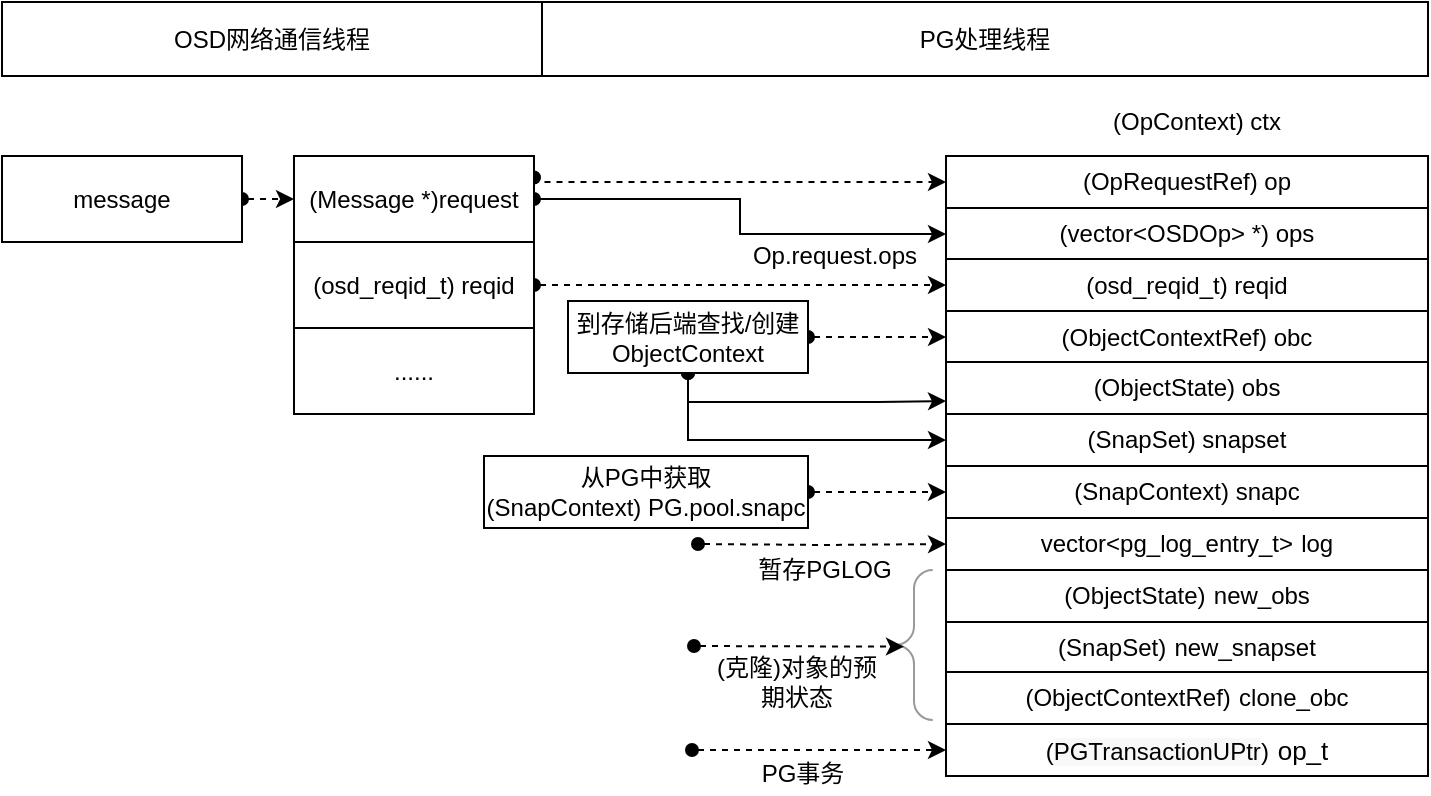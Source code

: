 <mxfile version="13.9.9" type="device"><diagram id="iqFi0hvIn_GNt6suEAxo" name="第 1 页"><mxGraphModel dx="1088" dy="680" grid="0" gridSize="10" guides="1" tooltips="1" connect="1" arrows="1" fold="1" page="1" pageScale="1" pageWidth="827" pageHeight="1169" math="0" shadow="0"><root><mxCell id="0"/><mxCell id="1" parent="0"/><mxCell id="NYkOYlocxctgyxXbPASU-1" value="OSD网络通信线程" style="rounded=0;whiteSpace=wrap;html=1;" parent="1" vertex="1"><mxGeometry x="21" y="181" width="270" height="37" as="geometry"/></mxCell><mxCell id="NYkOYlocxctgyxXbPASU-2" value="PG处理线程" style="rounded=0;whiteSpace=wrap;html=1;" parent="1" vertex="1"><mxGeometry x="291" y="181" width="443" height="37" as="geometry"/></mxCell><mxCell id="NYkOYlocxctgyxXbPASU-17" style="edgeStyle=orthogonalEdgeStyle;rounded=0;orthogonalLoop=1;jettySize=auto;html=1;exitX=1;exitY=0.5;exitDx=0;exitDy=0;entryX=0;entryY=0.5;entryDx=0;entryDy=0;dashed=1;startArrow=oval;startFill=1;endArrow=classic;endFill=1;" parent="1" source="NYkOYlocxctgyxXbPASU-4" target="NYkOYlocxctgyxXbPASU-5" edge="1"><mxGeometry relative="1" as="geometry"/></mxCell><mxCell id="NYkOYlocxctgyxXbPASU-4" value="message" style="rounded=0;whiteSpace=wrap;html=1;" parent="1" vertex="1"><mxGeometry x="21" y="258" width="120" height="43" as="geometry"/></mxCell><mxCell id="NYkOYlocxctgyxXbPASU-12" style="edgeStyle=orthogonalEdgeStyle;rounded=0;orthogonalLoop=1;jettySize=auto;html=1;exitX=1;exitY=0.5;exitDx=0;exitDy=0;startArrow=oval;startFill=1;endArrow=classic;endFill=1;" parent="1" source="NYkOYlocxctgyxXbPASU-5" target="NYkOYlocxctgyxXbPASU-9" edge="1"><mxGeometry relative="1" as="geometry"/></mxCell><mxCell id="NYkOYlocxctgyxXbPASU-14" style="edgeStyle=orthogonalEdgeStyle;rounded=0;orthogonalLoop=1;jettySize=auto;html=1;entryX=0;entryY=0.5;entryDx=0;entryDy=0;dashed=1;startArrow=oval;startFill=1;endArrow=classic;endFill=1;exitX=1;exitY=0.25;exitDx=0;exitDy=0;" parent="1" source="NYkOYlocxctgyxXbPASU-5" target="NYkOYlocxctgyxXbPASU-8" edge="1"><mxGeometry relative="1" as="geometry"><mxPoint x="295" y="271" as="sourcePoint"/><Array as="points"><mxPoint x="287" y="271"/></Array></mxGeometry></mxCell><mxCell id="NYkOYlocxctgyxXbPASU-5" value="(Message *)request" style="rounded=0;whiteSpace=wrap;html=1;" parent="1" vertex="1"><mxGeometry x="167" y="258" width="120" height="43" as="geometry"/></mxCell><mxCell id="NYkOYlocxctgyxXbPASU-13" style="edgeStyle=orthogonalEdgeStyle;rounded=0;orthogonalLoop=1;jettySize=auto;html=1;exitX=1;exitY=0.5;exitDx=0;exitDy=0;entryX=0;entryY=0.5;entryDx=0;entryDy=0;startArrow=oval;startFill=1;endArrow=classic;endFill=1;dashed=1;" parent="1" source="NYkOYlocxctgyxXbPASU-18" target="NYkOYlocxctgyxXbPASU-10" edge="1"><mxGeometry relative="1" as="geometry"><mxPoint x="260" y="469" as="sourcePoint"/></mxGeometry></mxCell><mxCell id="NYkOYlocxctgyxXbPASU-8" value="(OpRequestRef) op" style="rounded=0;whiteSpace=wrap;html=1;" parent="1" vertex="1"><mxGeometry x="493" y="258" width="241" height="26" as="geometry"/></mxCell><mxCell id="NYkOYlocxctgyxXbPASU-9" value="(vector&amp;lt;OSDOp&amp;gt; *) ops" style="rounded=0;whiteSpace=wrap;html=1;" parent="1" vertex="1"><mxGeometry x="493" y="284" width="241" height="26" as="geometry"/></mxCell><mxCell id="NYkOYlocxctgyxXbPASU-10" value="(osd_reqid_t) reqid" style="rounded=0;whiteSpace=wrap;html=1;" parent="1" vertex="1"><mxGeometry x="493" y="309.5" width="241" height="26" as="geometry"/></mxCell><mxCell id="NYkOYlocxctgyxXbPASU-15" value="Op.request.ops" style="text;html=1;strokeColor=none;fillColor=none;align=center;verticalAlign=middle;whiteSpace=wrap;rounded=0;" parent="1" vertex="1"><mxGeometry x="390" y="298" width="95" height="20" as="geometry"/></mxCell><mxCell id="NYkOYlocxctgyxXbPASU-16" value="(ObjectContextRef) obc" style="rounded=0;whiteSpace=wrap;html=1;" parent="1" vertex="1"><mxGeometry x="493" y="335.5" width="241" height="26" as="geometry"/></mxCell><mxCell id="NYkOYlocxctgyxXbPASU-18" value="(osd_reqid_t) reqid" style="rounded=0;whiteSpace=wrap;html=1;" parent="1" vertex="1"><mxGeometry x="167" y="301" width="120" height="43" as="geometry"/></mxCell><mxCell id="NYkOYlocxctgyxXbPASU-19" value="......" style="rounded=0;whiteSpace=wrap;html=1;" parent="1" vertex="1"><mxGeometry x="167" y="344" width="120" height="43" as="geometry"/></mxCell><mxCell id="NYkOYlocxctgyxXbPASU-22" style="edgeStyle=orthogonalEdgeStyle;rounded=0;orthogonalLoop=1;jettySize=auto;html=1;exitX=1;exitY=0.5;exitDx=0;exitDy=0;dashed=1;startArrow=oval;startFill=1;endArrow=classic;endFill=1;" parent="1" source="NYkOYlocxctgyxXbPASU-21" target="NYkOYlocxctgyxXbPASU-16" edge="1"><mxGeometry relative="1" as="geometry"/></mxCell><mxCell id="NYkOYlocxctgyxXbPASU-24" style="edgeStyle=orthogonalEdgeStyle;rounded=0;orthogonalLoop=1;jettySize=auto;html=1;exitX=0.5;exitY=1;exitDx=0;exitDy=0;entryX=0;entryY=0.75;entryDx=0;entryDy=0;startArrow=oval;startFill=1;endArrow=classic;endFill=1;" parent="1" source="NYkOYlocxctgyxXbPASU-21" target="NYkOYlocxctgyxXbPASU-23" edge="1"><mxGeometry relative="1" as="geometry"><Array as="points"><mxPoint x="364" y="381"/><mxPoint x="459" y="381"/></Array></mxGeometry></mxCell><mxCell id="NYkOYlocxctgyxXbPASU-26" style="edgeStyle=orthogonalEdgeStyle;rounded=0;orthogonalLoop=1;jettySize=auto;html=1;exitX=0.5;exitY=1;exitDx=0;exitDy=0;entryX=0;entryY=0.5;entryDx=0;entryDy=0;startArrow=oval;startFill=1;endArrow=classic;endFill=1;" parent="1" source="NYkOYlocxctgyxXbPASU-21" target="NYkOYlocxctgyxXbPASU-25" edge="1"><mxGeometry relative="1" as="geometry"/></mxCell><mxCell id="NYkOYlocxctgyxXbPASU-21" value="到存储后端查找/创建 ObjectContext" style="rounded=0;whiteSpace=wrap;html=1;" parent="1" vertex="1"><mxGeometry x="304" y="330.5" width="120" height="36" as="geometry"/></mxCell><mxCell id="NYkOYlocxctgyxXbPASU-23" value="(ObjectState) obs" style="rounded=0;whiteSpace=wrap;html=1;" parent="1" vertex="1"><mxGeometry x="493" y="361" width="241" height="26" as="geometry"/></mxCell><mxCell id="NYkOYlocxctgyxXbPASU-25" value="(SnapSet) snapset" style="rounded=0;whiteSpace=wrap;html=1;" parent="1" vertex="1"><mxGeometry x="493" y="387" width="241" height="26" as="geometry"/></mxCell><mxCell id="NYkOYlocxctgyxXbPASU-27" value="(SnapContext) snapc" style="rounded=0;whiteSpace=wrap;html=1;" parent="1" vertex="1"><mxGeometry x="493" y="413" width="241" height="26" as="geometry"/></mxCell><mxCell id="NYkOYlocxctgyxXbPASU-29" style="edgeStyle=orthogonalEdgeStyle;rounded=0;orthogonalLoop=1;jettySize=auto;html=1;exitX=1;exitY=0.5;exitDx=0;exitDy=0;entryX=0;entryY=0.5;entryDx=0;entryDy=0;startArrow=oval;startFill=1;endArrow=classic;endFill=1;dashed=1;" parent="1" source="NYkOYlocxctgyxXbPASU-28" target="NYkOYlocxctgyxXbPASU-27" edge="1"><mxGeometry relative="1" as="geometry"/></mxCell><mxCell id="NYkOYlocxctgyxXbPASU-28" value="从PG中获取&lt;br&gt;(SnapContext) PG.pool.snapc" style="rounded=0;whiteSpace=wrap;html=1;" parent="1" vertex="1"><mxGeometry x="262" y="408" width="162" height="36" as="geometry"/></mxCell><mxCell id="NYkOYlocxctgyxXbPASU-30" value="&lt;span style=&quot;text-align: left ; word-spacing: 0.8px&quot;&gt;&lt;font style=&quot;font-size: 12px&quot;&gt;vector&amp;lt;pg_log_entry_t&amp;gt; log&lt;/font&gt;&lt;/span&gt;" style="rounded=0;whiteSpace=wrap;html=1;" parent="1" vertex="1"><mxGeometry x="493" y="439" width="241" height="26" as="geometry"/></mxCell><mxCell id="NYkOYlocxctgyxXbPASU-32" style="edgeStyle=orthogonalEdgeStyle;rounded=0;orthogonalLoop=1;jettySize=auto;html=1;entryX=0;entryY=0.5;entryDx=0;entryDy=0;dashed=1;startArrow=oval;startFill=1;endArrow=classic;endFill=1;" parent="1" target="NYkOYlocxctgyxXbPASU-30" edge="1"><mxGeometry relative="1" as="geometry"><mxPoint x="369" y="452" as="sourcePoint"/></mxGeometry></mxCell><mxCell id="NYkOYlocxctgyxXbPASU-33" value="暂存PGLOG" style="text;html=1;strokeColor=none;fillColor=none;align=center;verticalAlign=middle;whiteSpace=wrap;rounded=0;" parent="1" vertex="1"><mxGeometry x="387" y="455" width="91" height="20" as="geometry"/></mxCell><mxCell id="NYkOYlocxctgyxXbPASU-34" value="&lt;div style=&quot;text-align: left&quot;&gt;&lt;span style=&quot;word-spacing: 0.8px&quot;&gt;(ObjectState) new_obs&lt;/span&gt;&lt;/div&gt;" style="rounded=0;whiteSpace=wrap;html=1;" parent="1" vertex="1"><mxGeometry x="493" y="465" width="241" height="26" as="geometry"/></mxCell><mxCell id="NYkOYlocxctgyxXbPASU-35" value="&lt;span style=&quot;text-align: left ; word-spacing: 0.8px&quot;&gt;&lt;font style=&quot;font-size: 12px&quot;&gt;(SnapSet) new_snapset&lt;/font&gt;&lt;/span&gt;" style="rounded=0;whiteSpace=wrap;html=1;" parent="1" vertex="1"><mxGeometry x="493" y="491" width="241" height="26" as="geometry"/></mxCell><mxCell id="NYkOYlocxctgyxXbPASU-36" value="&lt;span style=&quot;text-align: left ; word-spacing: 0.8px&quot;&gt;&lt;font style=&quot;font-size: 12px&quot;&gt;(ObjectContextRef) clone_obc&lt;/font&gt;&lt;/span&gt;" style="rounded=0;whiteSpace=wrap;html=1;" parent="1" vertex="1"><mxGeometry x="493" y="516" width="241" height="26" as="geometry"/></mxCell><mxCell id="NYkOYlocxctgyxXbPASU-37" value="" style="labelPosition=right;align=left;strokeWidth=1;shape=mxgraph.mockup.markup.curlyBrace;html=1;shadow=0;dashed=0;strokeColor=#999999;direction=north;" parent="1" vertex="1"><mxGeometry x="467" y="465" width="20" height="75" as="geometry"/></mxCell><mxCell id="NYkOYlocxctgyxXbPASU-39" style="edgeStyle=orthogonalEdgeStyle;rounded=0;orthogonalLoop=1;jettySize=auto;html=1;entryX=0.489;entryY=0.25;entryDx=0;entryDy=0;entryPerimeter=0;dashed=1;startArrow=oval;startFill=1;endArrow=classic;endFill=1;" parent="1" target="NYkOYlocxctgyxXbPASU-37" edge="1"><mxGeometry relative="1" as="geometry"><mxPoint x="367" y="503" as="sourcePoint"/><Array as="points"><mxPoint x="367" y="503"/></Array></mxGeometry></mxCell><mxCell id="NYkOYlocxctgyxXbPASU-40" value="(克隆)对象的预期状态" style="text;html=1;strokeColor=none;fillColor=none;align=center;verticalAlign=middle;whiteSpace=wrap;rounded=0;" parent="1" vertex="1"><mxGeometry x="373" y="511" width="91" height="20" as="geometry"/></mxCell><mxCell id="NYkOYlocxctgyxXbPASU-41" value="&lt;font style=&quot;font-size: 12px&quot;&gt;&lt;span style=&quot;text-align: left ; word-spacing: 0.8px&quot;&gt;&lt;font style=&quot;font-size: 12px&quot;&gt;(&lt;/font&gt;&lt;/span&gt;&lt;span style=&quot;text-align: left ; word-spacing: 0.8px ; background-color: rgb(248 , 248 , 248)&quot;&gt;PGTransactionUPtr&lt;/span&gt;&lt;/font&gt;&lt;span style=&quot;text-align: left ; word-spacing: 0.8px&quot;&gt;&lt;font style=&quot;font-size: 12px&quot;&gt;&lt;font style=&quot;font-size: 12px&quot;&gt;)&lt;/font&gt;&lt;span style=&quot;font-size: 13px&quot;&gt; op_t&lt;/span&gt;&lt;/font&gt;&lt;/span&gt;" style="rounded=0;whiteSpace=wrap;html=1;" parent="1" vertex="1"><mxGeometry x="493" y="542" width="241" height="26" as="geometry"/></mxCell><mxCell id="NYkOYlocxctgyxXbPASU-43" style="edgeStyle=orthogonalEdgeStyle;rounded=0;orthogonalLoop=1;jettySize=auto;html=1;dashed=1;startArrow=oval;startFill=1;endArrow=classic;endFill=1;" parent="1" target="NYkOYlocxctgyxXbPASU-41" edge="1"><mxGeometry relative="1" as="geometry"><mxPoint x="366" y="555" as="sourcePoint"/><Array as="points"><mxPoint x="366" y="555"/></Array></mxGeometry></mxCell><mxCell id="NYkOYlocxctgyxXbPASU-44" value="PG事务" style="text;html=1;strokeColor=none;fillColor=none;align=center;verticalAlign=middle;whiteSpace=wrap;rounded=0;" parent="1" vertex="1"><mxGeometry x="376" y="557" width="91" height="20" as="geometry"/></mxCell><mxCell id="NYkOYlocxctgyxXbPASU-45" value="(OpContext) ctx" style="text;html=1;strokeColor=none;fillColor=none;align=center;verticalAlign=middle;whiteSpace=wrap;rounded=0;" parent="1" vertex="1"><mxGeometry x="564" y="231" width="109" height="20" as="geometry"/></mxCell></root></mxGraphModel></diagram></mxfile>